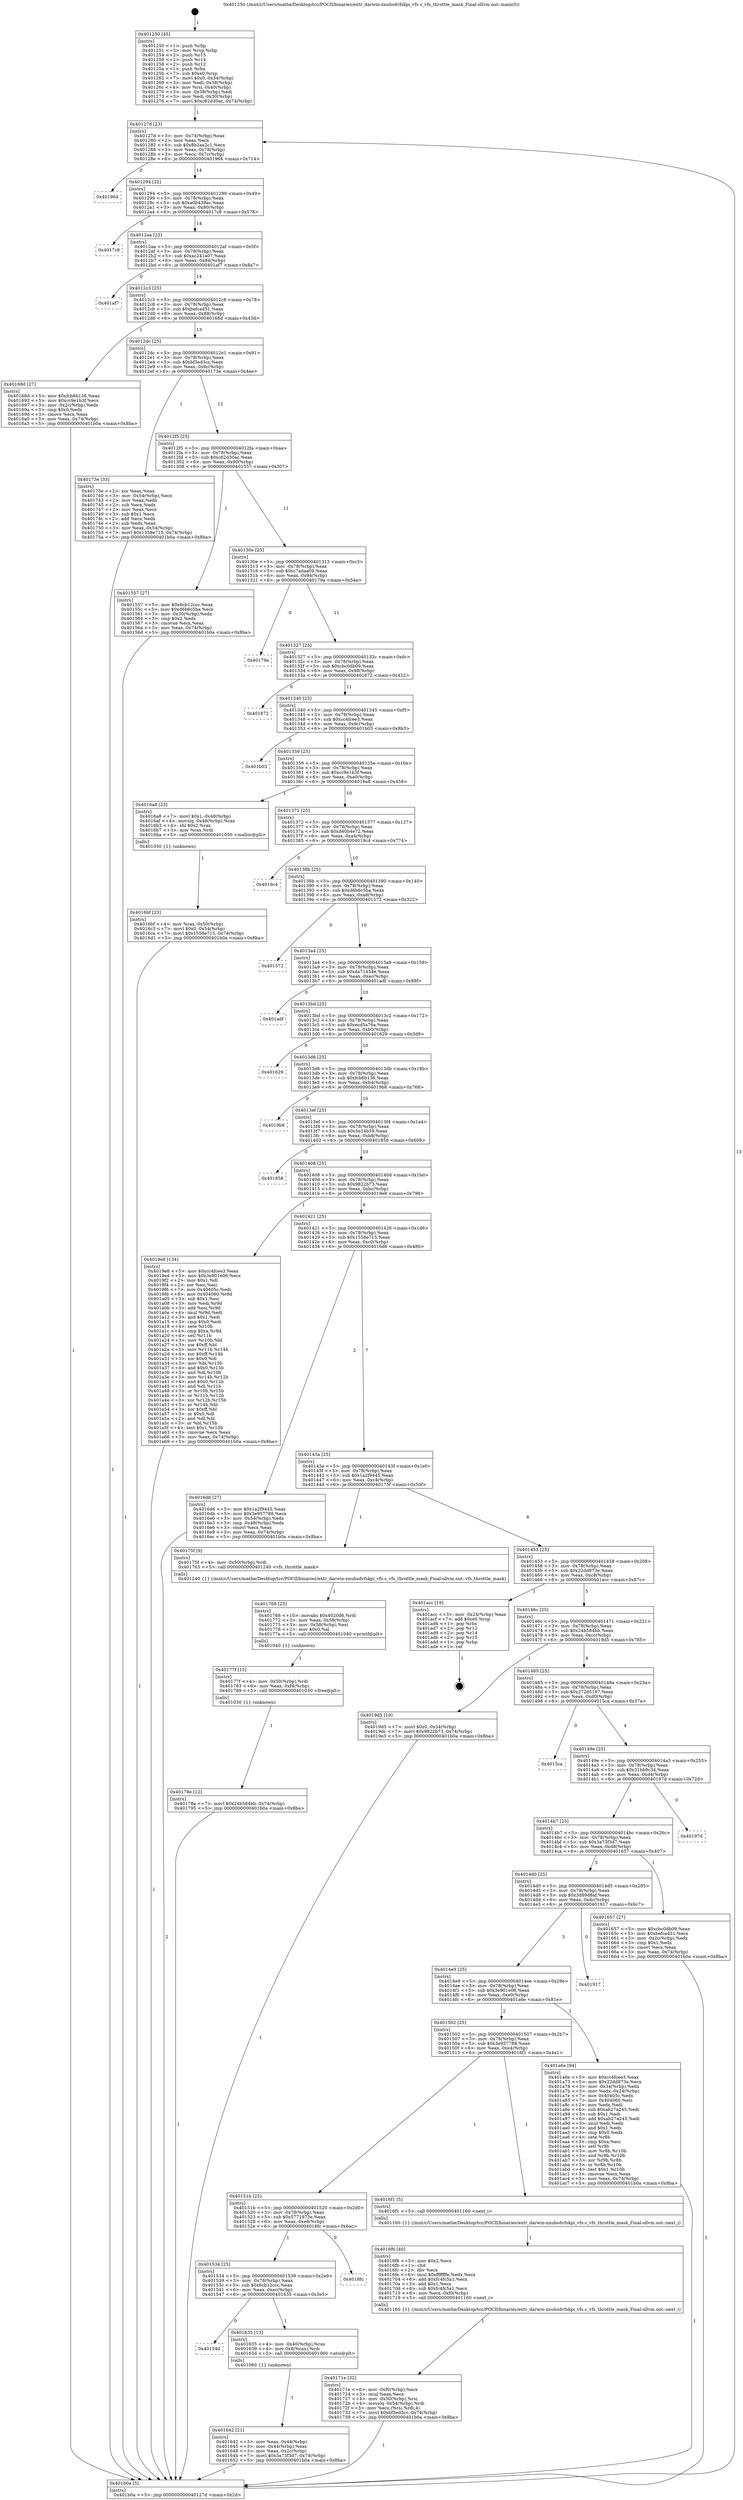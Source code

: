 digraph "0x401250" {
  label = "0x401250 (/mnt/c/Users/mathe/Desktop/tcc/POCII/binaries/extr_darwin-xnubsdvfskpi_vfs.c_vfs_throttle_mask_Final-ollvm.out::main(0))"
  labelloc = "t"
  node[shape=record]

  Entry [label="",width=0.3,height=0.3,shape=circle,fillcolor=black,style=filled]
  "0x40127d" [label="{
     0x40127d [23]\l
     | [instrs]\l
     &nbsp;&nbsp;0x40127d \<+3\>: mov -0x74(%rbp),%eax\l
     &nbsp;&nbsp;0x401280 \<+2\>: mov %eax,%ecx\l
     &nbsp;&nbsp;0x401282 \<+6\>: sub $0x8b2aa2c1,%ecx\l
     &nbsp;&nbsp;0x401288 \<+3\>: mov %eax,-0x78(%rbp)\l
     &nbsp;&nbsp;0x40128b \<+3\>: mov %ecx,-0x7c(%rbp)\l
     &nbsp;&nbsp;0x40128e \<+6\>: je 0000000000401964 \<main+0x714\>\l
  }"]
  "0x401964" [label="{
     0x401964\l
  }", style=dashed]
  "0x401294" [label="{
     0x401294 [22]\l
     | [instrs]\l
     &nbsp;&nbsp;0x401294 \<+5\>: jmp 0000000000401299 \<main+0x49\>\l
     &nbsp;&nbsp;0x401299 \<+3\>: mov -0x78(%rbp),%eax\l
     &nbsp;&nbsp;0x40129c \<+5\>: sub $0xa0b439ac,%eax\l
     &nbsp;&nbsp;0x4012a1 \<+3\>: mov %eax,-0x80(%rbp)\l
     &nbsp;&nbsp;0x4012a4 \<+6\>: je 00000000004017c8 \<main+0x578\>\l
  }"]
  Exit [label="",width=0.3,height=0.3,shape=circle,fillcolor=black,style=filled,peripheries=2]
  "0x4017c8" [label="{
     0x4017c8\l
  }", style=dashed]
  "0x4012aa" [label="{
     0x4012aa [25]\l
     | [instrs]\l
     &nbsp;&nbsp;0x4012aa \<+5\>: jmp 00000000004012af \<main+0x5f\>\l
     &nbsp;&nbsp;0x4012af \<+3\>: mov -0x78(%rbp),%eax\l
     &nbsp;&nbsp;0x4012b2 \<+5\>: sub $0xac241a07,%eax\l
     &nbsp;&nbsp;0x4012b7 \<+6\>: mov %eax,-0x84(%rbp)\l
     &nbsp;&nbsp;0x4012bd \<+6\>: je 0000000000401af7 \<main+0x8a7\>\l
  }"]
  "0x40178e" [label="{
     0x40178e [12]\l
     | [instrs]\l
     &nbsp;&nbsp;0x40178e \<+7\>: movl $0x24b584bb,-0x74(%rbp)\l
     &nbsp;&nbsp;0x401795 \<+5\>: jmp 0000000000401b0a \<main+0x8ba\>\l
  }"]
  "0x401af7" [label="{
     0x401af7\l
  }", style=dashed]
  "0x4012c3" [label="{
     0x4012c3 [25]\l
     | [instrs]\l
     &nbsp;&nbsp;0x4012c3 \<+5\>: jmp 00000000004012c8 \<main+0x78\>\l
     &nbsp;&nbsp;0x4012c8 \<+3\>: mov -0x78(%rbp),%eax\l
     &nbsp;&nbsp;0x4012cb \<+5\>: sub $0xbefca451,%eax\l
     &nbsp;&nbsp;0x4012d0 \<+6\>: mov %eax,-0x88(%rbp)\l
     &nbsp;&nbsp;0x4012d6 \<+6\>: je 000000000040168d \<main+0x43d\>\l
  }"]
  "0x40177f" [label="{
     0x40177f [15]\l
     | [instrs]\l
     &nbsp;&nbsp;0x40177f \<+4\>: mov -0x50(%rbp),%rdi\l
     &nbsp;&nbsp;0x401783 \<+6\>: mov %eax,-0xf4(%rbp)\l
     &nbsp;&nbsp;0x401789 \<+5\>: call 0000000000401030 \<free@plt\>\l
     | [calls]\l
     &nbsp;&nbsp;0x401030 \{1\} (unknown)\l
  }"]
  "0x40168d" [label="{
     0x40168d [27]\l
     | [instrs]\l
     &nbsp;&nbsp;0x40168d \<+5\>: mov $0xfcb6b136,%eax\l
     &nbsp;&nbsp;0x401692 \<+5\>: mov $0xcc9e1b3f,%ecx\l
     &nbsp;&nbsp;0x401697 \<+3\>: mov -0x2c(%rbp),%edx\l
     &nbsp;&nbsp;0x40169a \<+3\>: cmp $0x0,%edx\l
     &nbsp;&nbsp;0x40169d \<+3\>: cmove %ecx,%eax\l
     &nbsp;&nbsp;0x4016a0 \<+3\>: mov %eax,-0x74(%rbp)\l
     &nbsp;&nbsp;0x4016a3 \<+5\>: jmp 0000000000401b0a \<main+0x8ba\>\l
  }"]
  "0x4012dc" [label="{
     0x4012dc [25]\l
     | [instrs]\l
     &nbsp;&nbsp;0x4012dc \<+5\>: jmp 00000000004012e1 \<main+0x91\>\l
     &nbsp;&nbsp;0x4012e1 \<+3\>: mov -0x78(%rbp),%eax\l
     &nbsp;&nbsp;0x4012e4 \<+5\>: sub $0xbf3ed3cc,%eax\l
     &nbsp;&nbsp;0x4012e9 \<+6\>: mov %eax,-0x8c(%rbp)\l
     &nbsp;&nbsp;0x4012ef \<+6\>: je 000000000040173e \<main+0x4ee\>\l
  }"]
  "0x401768" [label="{
     0x401768 [23]\l
     | [instrs]\l
     &nbsp;&nbsp;0x401768 \<+10\>: movabs $0x4020d6,%rdi\l
     &nbsp;&nbsp;0x401772 \<+3\>: mov %eax,-0x58(%rbp)\l
     &nbsp;&nbsp;0x401775 \<+3\>: mov -0x58(%rbp),%esi\l
     &nbsp;&nbsp;0x401778 \<+2\>: mov $0x0,%al\l
     &nbsp;&nbsp;0x40177a \<+5\>: call 0000000000401040 \<printf@plt\>\l
     | [calls]\l
     &nbsp;&nbsp;0x401040 \{1\} (unknown)\l
  }"]
  "0x40173e" [label="{
     0x40173e [33]\l
     | [instrs]\l
     &nbsp;&nbsp;0x40173e \<+2\>: xor %eax,%eax\l
     &nbsp;&nbsp;0x401740 \<+3\>: mov -0x54(%rbp),%ecx\l
     &nbsp;&nbsp;0x401743 \<+2\>: mov %eax,%edx\l
     &nbsp;&nbsp;0x401745 \<+2\>: sub %ecx,%edx\l
     &nbsp;&nbsp;0x401747 \<+2\>: mov %eax,%ecx\l
     &nbsp;&nbsp;0x401749 \<+3\>: sub $0x1,%ecx\l
     &nbsp;&nbsp;0x40174c \<+2\>: add %ecx,%edx\l
     &nbsp;&nbsp;0x40174e \<+2\>: sub %edx,%eax\l
     &nbsp;&nbsp;0x401750 \<+3\>: mov %eax,-0x54(%rbp)\l
     &nbsp;&nbsp;0x401753 \<+7\>: movl $0x1558e715,-0x74(%rbp)\l
     &nbsp;&nbsp;0x40175a \<+5\>: jmp 0000000000401b0a \<main+0x8ba\>\l
  }"]
  "0x4012f5" [label="{
     0x4012f5 [25]\l
     | [instrs]\l
     &nbsp;&nbsp;0x4012f5 \<+5\>: jmp 00000000004012fa \<main+0xaa\>\l
     &nbsp;&nbsp;0x4012fa \<+3\>: mov -0x78(%rbp),%eax\l
     &nbsp;&nbsp;0x4012fd \<+5\>: sub $0xc62d30ac,%eax\l
     &nbsp;&nbsp;0x401302 \<+6\>: mov %eax,-0x90(%rbp)\l
     &nbsp;&nbsp;0x401308 \<+6\>: je 0000000000401557 \<main+0x307\>\l
  }"]
  "0x40171e" [label="{
     0x40171e [32]\l
     | [instrs]\l
     &nbsp;&nbsp;0x40171e \<+6\>: mov -0xf0(%rbp),%ecx\l
     &nbsp;&nbsp;0x401724 \<+3\>: imul %eax,%ecx\l
     &nbsp;&nbsp;0x401727 \<+4\>: mov -0x50(%rbp),%rsi\l
     &nbsp;&nbsp;0x40172b \<+4\>: movslq -0x54(%rbp),%rdi\l
     &nbsp;&nbsp;0x40172f \<+3\>: mov %ecx,(%rsi,%rdi,4)\l
     &nbsp;&nbsp;0x401732 \<+7\>: movl $0xbf3ed3cc,-0x74(%rbp)\l
     &nbsp;&nbsp;0x401739 \<+5\>: jmp 0000000000401b0a \<main+0x8ba\>\l
  }"]
  "0x401557" [label="{
     0x401557 [27]\l
     | [instrs]\l
     &nbsp;&nbsp;0x401557 \<+5\>: mov $0x6cb12ccc,%eax\l
     &nbsp;&nbsp;0x40155c \<+5\>: mov $0xd6b6c5ba,%ecx\l
     &nbsp;&nbsp;0x401561 \<+3\>: mov -0x30(%rbp),%edx\l
     &nbsp;&nbsp;0x401564 \<+3\>: cmp $0x2,%edx\l
     &nbsp;&nbsp;0x401567 \<+3\>: cmovne %ecx,%eax\l
     &nbsp;&nbsp;0x40156a \<+3\>: mov %eax,-0x74(%rbp)\l
     &nbsp;&nbsp;0x40156d \<+5\>: jmp 0000000000401b0a \<main+0x8ba\>\l
  }"]
  "0x40130e" [label="{
     0x40130e [25]\l
     | [instrs]\l
     &nbsp;&nbsp;0x40130e \<+5\>: jmp 0000000000401313 \<main+0xc3\>\l
     &nbsp;&nbsp;0x401313 \<+3\>: mov -0x78(%rbp),%eax\l
     &nbsp;&nbsp;0x401316 \<+5\>: sub $0xc7adaa09,%eax\l
     &nbsp;&nbsp;0x40131b \<+6\>: mov %eax,-0x94(%rbp)\l
     &nbsp;&nbsp;0x401321 \<+6\>: je 000000000040179a \<main+0x54a\>\l
  }"]
  "0x401b0a" [label="{
     0x401b0a [5]\l
     | [instrs]\l
     &nbsp;&nbsp;0x401b0a \<+5\>: jmp 000000000040127d \<main+0x2d\>\l
  }"]
  "0x401250" [label="{
     0x401250 [45]\l
     | [instrs]\l
     &nbsp;&nbsp;0x401250 \<+1\>: push %rbp\l
     &nbsp;&nbsp;0x401251 \<+3\>: mov %rsp,%rbp\l
     &nbsp;&nbsp;0x401254 \<+2\>: push %r15\l
     &nbsp;&nbsp;0x401256 \<+2\>: push %r14\l
     &nbsp;&nbsp;0x401258 \<+2\>: push %r12\l
     &nbsp;&nbsp;0x40125a \<+1\>: push %rbx\l
     &nbsp;&nbsp;0x40125b \<+7\>: sub $0xe0,%rsp\l
     &nbsp;&nbsp;0x401262 \<+7\>: movl $0x0,-0x34(%rbp)\l
     &nbsp;&nbsp;0x401269 \<+3\>: mov %edi,-0x38(%rbp)\l
     &nbsp;&nbsp;0x40126c \<+4\>: mov %rsi,-0x40(%rbp)\l
     &nbsp;&nbsp;0x401270 \<+3\>: mov -0x38(%rbp),%edi\l
     &nbsp;&nbsp;0x401273 \<+3\>: mov %edi,-0x30(%rbp)\l
     &nbsp;&nbsp;0x401276 \<+7\>: movl $0xc62d30ac,-0x74(%rbp)\l
  }"]
  "0x4016f6" [label="{
     0x4016f6 [40]\l
     | [instrs]\l
     &nbsp;&nbsp;0x4016f6 \<+5\>: mov $0x2,%ecx\l
     &nbsp;&nbsp;0x4016fb \<+1\>: cltd\l
     &nbsp;&nbsp;0x4016fc \<+2\>: idiv %ecx\l
     &nbsp;&nbsp;0x4016fe \<+6\>: imul $0xfffffffe,%edx,%ecx\l
     &nbsp;&nbsp;0x401704 \<+6\>: add $0xfc4fc5a1,%ecx\l
     &nbsp;&nbsp;0x40170a \<+3\>: add $0x1,%ecx\l
     &nbsp;&nbsp;0x40170d \<+6\>: sub $0xfc4fc5a1,%ecx\l
     &nbsp;&nbsp;0x401713 \<+6\>: mov %ecx,-0xf0(%rbp)\l
     &nbsp;&nbsp;0x401719 \<+5\>: call 0000000000401160 \<next_i\>\l
     | [calls]\l
     &nbsp;&nbsp;0x401160 \{1\} (/mnt/c/Users/mathe/Desktop/tcc/POCII/binaries/extr_darwin-xnubsdvfskpi_vfs.c_vfs_throttle_mask_Final-ollvm.out::next_i)\l
  }"]
  "0x40179a" [label="{
     0x40179a\l
  }", style=dashed]
  "0x401327" [label="{
     0x401327 [25]\l
     | [instrs]\l
     &nbsp;&nbsp;0x401327 \<+5\>: jmp 000000000040132c \<main+0xdc\>\l
     &nbsp;&nbsp;0x40132c \<+3\>: mov -0x78(%rbp),%eax\l
     &nbsp;&nbsp;0x40132f \<+5\>: sub $0xcbc0db09,%eax\l
     &nbsp;&nbsp;0x401334 \<+6\>: mov %eax,-0x98(%rbp)\l
     &nbsp;&nbsp;0x40133a \<+6\>: je 0000000000401672 \<main+0x422\>\l
  }"]
  "0x4016bf" [label="{
     0x4016bf [23]\l
     | [instrs]\l
     &nbsp;&nbsp;0x4016bf \<+4\>: mov %rax,-0x50(%rbp)\l
     &nbsp;&nbsp;0x4016c3 \<+7\>: movl $0x0,-0x54(%rbp)\l
     &nbsp;&nbsp;0x4016ca \<+7\>: movl $0x1558e715,-0x74(%rbp)\l
     &nbsp;&nbsp;0x4016d1 \<+5\>: jmp 0000000000401b0a \<main+0x8ba\>\l
  }"]
  "0x401672" [label="{
     0x401672\l
  }", style=dashed]
  "0x401340" [label="{
     0x401340 [25]\l
     | [instrs]\l
     &nbsp;&nbsp;0x401340 \<+5\>: jmp 0000000000401345 \<main+0xf5\>\l
     &nbsp;&nbsp;0x401345 \<+3\>: mov -0x78(%rbp),%eax\l
     &nbsp;&nbsp;0x401348 \<+5\>: sub $0xcc4fcee3,%eax\l
     &nbsp;&nbsp;0x40134d \<+6\>: mov %eax,-0x9c(%rbp)\l
     &nbsp;&nbsp;0x401353 \<+6\>: je 0000000000401b03 \<main+0x8b3\>\l
  }"]
  "0x401642" [label="{
     0x401642 [21]\l
     | [instrs]\l
     &nbsp;&nbsp;0x401642 \<+3\>: mov %eax,-0x44(%rbp)\l
     &nbsp;&nbsp;0x401645 \<+3\>: mov -0x44(%rbp),%eax\l
     &nbsp;&nbsp;0x401648 \<+3\>: mov %eax,-0x2c(%rbp)\l
     &nbsp;&nbsp;0x40164b \<+7\>: movl $0x3a73f3d7,-0x74(%rbp)\l
     &nbsp;&nbsp;0x401652 \<+5\>: jmp 0000000000401b0a \<main+0x8ba\>\l
  }"]
  "0x401b03" [label="{
     0x401b03\l
  }", style=dashed]
  "0x401359" [label="{
     0x401359 [25]\l
     | [instrs]\l
     &nbsp;&nbsp;0x401359 \<+5\>: jmp 000000000040135e \<main+0x10e\>\l
     &nbsp;&nbsp;0x40135e \<+3\>: mov -0x78(%rbp),%eax\l
     &nbsp;&nbsp;0x401361 \<+5\>: sub $0xcc9e1b3f,%eax\l
     &nbsp;&nbsp;0x401366 \<+6\>: mov %eax,-0xa0(%rbp)\l
     &nbsp;&nbsp;0x40136c \<+6\>: je 00000000004016a8 \<main+0x458\>\l
  }"]
  "0x40154d" [label="{
     0x40154d\l
  }", style=dashed]
  "0x4016a8" [label="{
     0x4016a8 [23]\l
     | [instrs]\l
     &nbsp;&nbsp;0x4016a8 \<+7\>: movl $0x1,-0x48(%rbp)\l
     &nbsp;&nbsp;0x4016af \<+4\>: movslq -0x48(%rbp),%rax\l
     &nbsp;&nbsp;0x4016b3 \<+4\>: shl $0x2,%rax\l
     &nbsp;&nbsp;0x4016b7 \<+3\>: mov %rax,%rdi\l
     &nbsp;&nbsp;0x4016ba \<+5\>: call 0000000000401050 \<malloc@plt\>\l
     | [calls]\l
     &nbsp;&nbsp;0x401050 \{1\} (unknown)\l
  }"]
  "0x401372" [label="{
     0x401372 [25]\l
     | [instrs]\l
     &nbsp;&nbsp;0x401372 \<+5\>: jmp 0000000000401377 \<main+0x127\>\l
     &nbsp;&nbsp;0x401377 \<+3\>: mov -0x78(%rbp),%eax\l
     &nbsp;&nbsp;0x40137a \<+5\>: sub $0xd40b4e72,%eax\l
     &nbsp;&nbsp;0x40137f \<+6\>: mov %eax,-0xa4(%rbp)\l
     &nbsp;&nbsp;0x401385 \<+6\>: je 00000000004019c4 \<main+0x774\>\l
  }"]
  "0x401635" [label="{
     0x401635 [13]\l
     | [instrs]\l
     &nbsp;&nbsp;0x401635 \<+4\>: mov -0x40(%rbp),%rax\l
     &nbsp;&nbsp;0x401639 \<+4\>: mov 0x8(%rax),%rdi\l
     &nbsp;&nbsp;0x40163d \<+5\>: call 0000000000401060 \<atoi@plt\>\l
     | [calls]\l
     &nbsp;&nbsp;0x401060 \{1\} (unknown)\l
  }"]
  "0x4019c4" [label="{
     0x4019c4\l
  }", style=dashed]
  "0x40138b" [label="{
     0x40138b [25]\l
     | [instrs]\l
     &nbsp;&nbsp;0x40138b \<+5\>: jmp 0000000000401390 \<main+0x140\>\l
     &nbsp;&nbsp;0x401390 \<+3\>: mov -0x78(%rbp),%eax\l
     &nbsp;&nbsp;0x401393 \<+5\>: sub $0xd6b6c5ba,%eax\l
     &nbsp;&nbsp;0x401398 \<+6\>: mov %eax,-0xa8(%rbp)\l
     &nbsp;&nbsp;0x40139e \<+6\>: je 0000000000401572 \<main+0x322\>\l
  }"]
  "0x401534" [label="{
     0x401534 [25]\l
     | [instrs]\l
     &nbsp;&nbsp;0x401534 \<+5\>: jmp 0000000000401539 \<main+0x2e9\>\l
     &nbsp;&nbsp;0x401539 \<+3\>: mov -0x78(%rbp),%eax\l
     &nbsp;&nbsp;0x40153c \<+5\>: sub $0x6cb12ccc,%eax\l
     &nbsp;&nbsp;0x401541 \<+6\>: mov %eax,-0xec(%rbp)\l
     &nbsp;&nbsp;0x401547 \<+6\>: je 0000000000401635 \<main+0x3e5\>\l
  }"]
  "0x401572" [label="{
     0x401572\l
  }", style=dashed]
  "0x4013a4" [label="{
     0x4013a4 [25]\l
     | [instrs]\l
     &nbsp;&nbsp;0x4013a4 \<+5\>: jmp 00000000004013a9 \<main+0x159\>\l
     &nbsp;&nbsp;0x4013a9 \<+3\>: mov -0x78(%rbp),%eax\l
     &nbsp;&nbsp;0x4013ac \<+5\>: sub $0xda71454e,%eax\l
     &nbsp;&nbsp;0x4013b1 \<+6\>: mov %eax,-0xac(%rbp)\l
     &nbsp;&nbsp;0x4013b7 \<+6\>: je 0000000000401adf \<main+0x88f\>\l
  }"]
  "0x4018fc" [label="{
     0x4018fc\l
  }", style=dashed]
  "0x401adf" [label="{
     0x401adf\l
  }", style=dashed]
  "0x4013bd" [label="{
     0x4013bd [25]\l
     | [instrs]\l
     &nbsp;&nbsp;0x4013bd \<+5\>: jmp 00000000004013c2 \<main+0x172\>\l
     &nbsp;&nbsp;0x4013c2 \<+3\>: mov -0x78(%rbp),%eax\l
     &nbsp;&nbsp;0x4013c5 \<+5\>: sub $0xecd5a76a,%eax\l
     &nbsp;&nbsp;0x4013ca \<+6\>: mov %eax,-0xb0(%rbp)\l
     &nbsp;&nbsp;0x4013d0 \<+6\>: je 0000000000401629 \<main+0x3d9\>\l
  }"]
  "0x40151b" [label="{
     0x40151b [25]\l
     | [instrs]\l
     &nbsp;&nbsp;0x40151b \<+5\>: jmp 0000000000401520 \<main+0x2d0\>\l
     &nbsp;&nbsp;0x401520 \<+3\>: mov -0x78(%rbp),%eax\l
     &nbsp;&nbsp;0x401523 \<+5\>: sub $0x5771973e,%eax\l
     &nbsp;&nbsp;0x401528 \<+6\>: mov %eax,-0xe8(%rbp)\l
     &nbsp;&nbsp;0x40152e \<+6\>: je 00000000004018fc \<main+0x6ac\>\l
  }"]
  "0x401629" [label="{
     0x401629\l
  }", style=dashed]
  "0x4013d6" [label="{
     0x4013d6 [25]\l
     | [instrs]\l
     &nbsp;&nbsp;0x4013d6 \<+5\>: jmp 00000000004013db \<main+0x18b\>\l
     &nbsp;&nbsp;0x4013db \<+3\>: mov -0x78(%rbp),%eax\l
     &nbsp;&nbsp;0x4013de \<+5\>: sub $0xfcb6b136,%eax\l
     &nbsp;&nbsp;0x4013e3 \<+6\>: mov %eax,-0xb4(%rbp)\l
     &nbsp;&nbsp;0x4013e9 \<+6\>: je 00000000004019b8 \<main+0x768\>\l
  }"]
  "0x4016f1" [label="{
     0x4016f1 [5]\l
     | [instrs]\l
     &nbsp;&nbsp;0x4016f1 \<+5\>: call 0000000000401160 \<next_i\>\l
     | [calls]\l
     &nbsp;&nbsp;0x401160 \{1\} (/mnt/c/Users/mathe/Desktop/tcc/POCII/binaries/extr_darwin-xnubsdvfskpi_vfs.c_vfs_throttle_mask_Final-ollvm.out::next_i)\l
  }"]
  "0x4019b8" [label="{
     0x4019b8\l
  }", style=dashed]
  "0x4013ef" [label="{
     0x4013ef [25]\l
     | [instrs]\l
     &nbsp;&nbsp;0x4013ef \<+5\>: jmp 00000000004013f4 \<main+0x1a4\>\l
     &nbsp;&nbsp;0x4013f4 \<+3\>: mov -0x78(%rbp),%eax\l
     &nbsp;&nbsp;0x4013f7 \<+5\>: sub $0x5e14b59,%eax\l
     &nbsp;&nbsp;0x4013fc \<+6\>: mov %eax,-0xb8(%rbp)\l
     &nbsp;&nbsp;0x401402 \<+6\>: je 0000000000401858 \<main+0x608\>\l
  }"]
  "0x401502" [label="{
     0x401502 [25]\l
     | [instrs]\l
     &nbsp;&nbsp;0x401502 \<+5\>: jmp 0000000000401507 \<main+0x2b7\>\l
     &nbsp;&nbsp;0x401507 \<+3\>: mov -0x78(%rbp),%eax\l
     &nbsp;&nbsp;0x40150a \<+5\>: sub $0x3e957788,%eax\l
     &nbsp;&nbsp;0x40150f \<+6\>: mov %eax,-0xe4(%rbp)\l
     &nbsp;&nbsp;0x401515 \<+6\>: je 00000000004016f1 \<main+0x4a1\>\l
  }"]
  "0x401858" [label="{
     0x401858\l
  }", style=dashed]
  "0x401408" [label="{
     0x401408 [25]\l
     | [instrs]\l
     &nbsp;&nbsp;0x401408 \<+5\>: jmp 000000000040140d \<main+0x1bd\>\l
     &nbsp;&nbsp;0x40140d \<+3\>: mov -0x78(%rbp),%eax\l
     &nbsp;&nbsp;0x401410 \<+5\>: sub $0x9822b73,%eax\l
     &nbsp;&nbsp;0x401415 \<+6\>: mov %eax,-0xbc(%rbp)\l
     &nbsp;&nbsp;0x40141b \<+6\>: je 00000000004019e8 \<main+0x798\>\l
  }"]
  "0x401a6e" [label="{
     0x401a6e [94]\l
     | [instrs]\l
     &nbsp;&nbsp;0x401a6e \<+5\>: mov $0xcc4fcee3,%eax\l
     &nbsp;&nbsp;0x401a73 \<+5\>: mov $0x22dd873e,%ecx\l
     &nbsp;&nbsp;0x401a78 \<+3\>: mov -0x34(%rbp),%edx\l
     &nbsp;&nbsp;0x401a7b \<+3\>: mov %edx,-0x24(%rbp)\l
     &nbsp;&nbsp;0x401a7e \<+7\>: mov 0x40405c,%edx\l
     &nbsp;&nbsp;0x401a85 \<+7\>: mov 0x404060,%esi\l
     &nbsp;&nbsp;0x401a8c \<+2\>: mov %edx,%edi\l
     &nbsp;&nbsp;0x401a8e \<+6\>: sub $0xab27a245,%edi\l
     &nbsp;&nbsp;0x401a94 \<+3\>: sub $0x1,%edi\l
     &nbsp;&nbsp;0x401a97 \<+6\>: add $0xab27a245,%edi\l
     &nbsp;&nbsp;0x401a9d \<+3\>: imul %edi,%edx\l
     &nbsp;&nbsp;0x401aa0 \<+3\>: and $0x1,%edx\l
     &nbsp;&nbsp;0x401aa3 \<+3\>: cmp $0x0,%edx\l
     &nbsp;&nbsp;0x401aa6 \<+4\>: sete %r8b\l
     &nbsp;&nbsp;0x401aaa \<+3\>: cmp $0xa,%esi\l
     &nbsp;&nbsp;0x401aad \<+4\>: setl %r9b\l
     &nbsp;&nbsp;0x401ab1 \<+3\>: mov %r8b,%r10b\l
     &nbsp;&nbsp;0x401ab4 \<+3\>: and %r9b,%r10b\l
     &nbsp;&nbsp;0x401ab7 \<+3\>: xor %r9b,%r8b\l
     &nbsp;&nbsp;0x401aba \<+3\>: or %r8b,%r10b\l
     &nbsp;&nbsp;0x401abd \<+4\>: test $0x1,%r10b\l
     &nbsp;&nbsp;0x401ac1 \<+3\>: cmovne %ecx,%eax\l
     &nbsp;&nbsp;0x401ac4 \<+3\>: mov %eax,-0x74(%rbp)\l
     &nbsp;&nbsp;0x401ac7 \<+5\>: jmp 0000000000401b0a \<main+0x8ba\>\l
  }"]
  "0x4019e8" [label="{
     0x4019e8 [134]\l
     | [instrs]\l
     &nbsp;&nbsp;0x4019e8 \<+5\>: mov $0xcc4fcee3,%eax\l
     &nbsp;&nbsp;0x4019ed \<+5\>: mov $0x3e901e06,%ecx\l
     &nbsp;&nbsp;0x4019f2 \<+2\>: mov $0x1,%dl\l
     &nbsp;&nbsp;0x4019f4 \<+2\>: xor %esi,%esi\l
     &nbsp;&nbsp;0x4019f6 \<+7\>: mov 0x40405c,%edi\l
     &nbsp;&nbsp;0x4019fd \<+8\>: mov 0x404060,%r8d\l
     &nbsp;&nbsp;0x401a05 \<+3\>: sub $0x1,%esi\l
     &nbsp;&nbsp;0x401a08 \<+3\>: mov %edi,%r9d\l
     &nbsp;&nbsp;0x401a0b \<+3\>: add %esi,%r9d\l
     &nbsp;&nbsp;0x401a0e \<+4\>: imul %r9d,%edi\l
     &nbsp;&nbsp;0x401a12 \<+3\>: and $0x1,%edi\l
     &nbsp;&nbsp;0x401a15 \<+3\>: cmp $0x0,%edi\l
     &nbsp;&nbsp;0x401a18 \<+4\>: sete %r10b\l
     &nbsp;&nbsp;0x401a1c \<+4\>: cmp $0xa,%r8d\l
     &nbsp;&nbsp;0x401a20 \<+4\>: setl %r11b\l
     &nbsp;&nbsp;0x401a24 \<+3\>: mov %r10b,%bl\l
     &nbsp;&nbsp;0x401a27 \<+3\>: xor $0xff,%bl\l
     &nbsp;&nbsp;0x401a2a \<+3\>: mov %r11b,%r14b\l
     &nbsp;&nbsp;0x401a2d \<+4\>: xor $0xff,%r14b\l
     &nbsp;&nbsp;0x401a31 \<+3\>: xor $0x0,%dl\l
     &nbsp;&nbsp;0x401a34 \<+3\>: mov %bl,%r15b\l
     &nbsp;&nbsp;0x401a37 \<+4\>: and $0x0,%r15b\l
     &nbsp;&nbsp;0x401a3b \<+3\>: and %dl,%r10b\l
     &nbsp;&nbsp;0x401a3e \<+3\>: mov %r14b,%r12b\l
     &nbsp;&nbsp;0x401a41 \<+4\>: and $0x0,%r12b\l
     &nbsp;&nbsp;0x401a45 \<+3\>: and %dl,%r11b\l
     &nbsp;&nbsp;0x401a48 \<+3\>: or %r10b,%r15b\l
     &nbsp;&nbsp;0x401a4b \<+3\>: or %r11b,%r12b\l
     &nbsp;&nbsp;0x401a4e \<+3\>: xor %r12b,%r15b\l
     &nbsp;&nbsp;0x401a51 \<+3\>: or %r14b,%bl\l
     &nbsp;&nbsp;0x401a54 \<+3\>: xor $0xff,%bl\l
     &nbsp;&nbsp;0x401a57 \<+3\>: or $0x0,%dl\l
     &nbsp;&nbsp;0x401a5a \<+2\>: and %dl,%bl\l
     &nbsp;&nbsp;0x401a5c \<+3\>: or %bl,%r15b\l
     &nbsp;&nbsp;0x401a5f \<+4\>: test $0x1,%r15b\l
     &nbsp;&nbsp;0x401a63 \<+3\>: cmovne %ecx,%eax\l
     &nbsp;&nbsp;0x401a66 \<+3\>: mov %eax,-0x74(%rbp)\l
     &nbsp;&nbsp;0x401a69 \<+5\>: jmp 0000000000401b0a \<main+0x8ba\>\l
  }"]
  "0x401421" [label="{
     0x401421 [25]\l
     | [instrs]\l
     &nbsp;&nbsp;0x401421 \<+5\>: jmp 0000000000401426 \<main+0x1d6\>\l
     &nbsp;&nbsp;0x401426 \<+3\>: mov -0x78(%rbp),%eax\l
     &nbsp;&nbsp;0x401429 \<+5\>: sub $0x1558e715,%eax\l
     &nbsp;&nbsp;0x40142e \<+6\>: mov %eax,-0xc0(%rbp)\l
     &nbsp;&nbsp;0x401434 \<+6\>: je 00000000004016d6 \<main+0x486\>\l
  }"]
  "0x4014e9" [label="{
     0x4014e9 [25]\l
     | [instrs]\l
     &nbsp;&nbsp;0x4014e9 \<+5\>: jmp 00000000004014ee \<main+0x29e\>\l
     &nbsp;&nbsp;0x4014ee \<+3\>: mov -0x78(%rbp),%eax\l
     &nbsp;&nbsp;0x4014f1 \<+5\>: sub $0x3e901e06,%eax\l
     &nbsp;&nbsp;0x4014f6 \<+6\>: mov %eax,-0xe0(%rbp)\l
     &nbsp;&nbsp;0x4014fc \<+6\>: je 0000000000401a6e \<main+0x81e\>\l
  }"]
  "0x4016d6" [label="{
     0x4016d6 [27]\l
     | [instrs]\l
     &nbsp;&nbsp;0x4016d6 \<+5\>: mov $0x1a2f9445,%eax\l
     &nbsp;&nbsp;0x4016db \<+5\>: mov $0x3e957788,%ecx\l
     &nbsp;&nbsp;0x4016e0 \<+3\>: mov -0x54(%rbp),%edx\l
     &nbsp;&nbsp;0x4016e3 \<+3\>: cmp -0x48(%rbp),%edx\l
     &nbsp;&nbsp;0x4016e6 \<+3\>: cmovl %ecx,%eax\l
     &nbsp;&nbsp;0x4016e9 \<+3\>: mov %eax,-0x74(%rbp)\l
     &nbsp;&nbsp;0x4016ec \<+5\>: jmp 0000000000401b0a \<main+0x8ba\>\l
  }"]
  "0x40143a" [label="{
     0x40143a [25]\l
     | [instrs]\l
     &nbsp;&nbsp;0x40143a \<+5\>: jmp 000000000040143f \<main+0x1ef\>\l
     &nbsp;&nbsp;0x40143f \<+3\>: mov -0x78(%rbp),%eax\l
     &nbsp;&nbsp;0x401442 \<+5\>: sub $0x1a2f9445,%eax\l
     &nbsp;&nbsp;0x401447 \<+6\>: mov %eax,-0xc4(%rbp)\l
     &nbsp;&nbsp;0x40144d \<+6\>: je 000000000040175f \<main+0x50f\>\l
  }"]
  "0x401917" [label="{
     0x401917\l
  }", style=dashed]
  "0x40175f" [label="{
     0x40175f [9]\l
     | [instrs]\l
     &nbsp;&nbsp;0x40175f \<+4\>: mov -0x50(%rbp),%rdi\l
     &nbsp;&nbsp;0x401763 \<+5\>: call 0000000000401240 \<vfs_throttle_mask\>\l
     | [calls]\l
     &nbsp;&nbsp;0x401240 \{1\} (/mnt/c/Users/mathe/Desktop/tcc/POCII/binaries/extr_darwin-xnubsdvfskpi_vfs.c_vfs_throttle_mask_Final-ollvm.out::vfs_throttle_mask)\l
  }"]
  "0x401453" [label="{
     0x401453 [25]\l
     | [instrs]\l
     &nbsp;&nbsp;0x401453 \<+5\>: jmp 0000000000401458 \<main+0x208\>\l
     &nbsp;&nbsp;0x401458 \<+3\>: mov -0x78(%rbp),%eax\l
     &nbsp;&nbsp;0x40145b \<+5\>: sub $0x22dd873e,%eax\l
     &nbsp;&nbsp;0x401460 \<+6\>: mov %eax,-0xc8(%rbp)\l
     &nbsp;&nbsp;0x401466 \<+6\>: je 0000000000401acc \<main+0x87c\>\l
  }"]
  "0x4014d0" [label="{
     0x4014d0 [25]\l
     | [instrs]\l
     &nbsp;&nbsp;0x4014d0 \<+5\>: jmp 00000000004014d5 \<main+0x285\>\l
     &nbsp;&nbsp;0x4014d5 \<+3\>: mov -0x78(%rbp),%eax\l
     &nbsp;&nbsp;0x4014d8 \<+5\>: sub $0x3d89d8af,%eax\l
     &nbsp;&nbsp;0x4014dd \<+6\>: mov %eax,-0xdc(%rbp)\l
     &nbsp;&nbsp;0x4014e3 \<+6\>: je 0000000000401917 \<main+0x6c7\>\l
  }"]
  "0x401acc" [label="{
     0x401acc [19]\l
     | [instrs]\l
     &nbsp;&nbsp;0x401acc \<+3\>: mov -0x24(%rbp),%eax\l
     &nbsp;&nbsp;0x401acf \<+7\>: add $0xe0,%rsp\l
     &nbsp;&nbsp;0x401ad6 \<+1\>: pop %rbx\l
     &nbsp;&nbsp;0x401ad7 \<+2\>: pop %r12\l
     &nbsp;&nbsp;0x401ad9 \<+2\>: pop %r14\l
     &nbsp;&nbsp;0x401adb \<+2\>: pop %r15\l
     &nbsp;&nbsp;0x401add \<+1\>: pop %rbp\l
     &nbsp;&nbsp;0x401ade \<+1\>: ret\l
  }"]
  "0x40146c" [label="{
     0x40146c [25]\l
     | [instrs]\l
     &nbsp;&nbsp;0x40146c \<+5\>: jmp 0000000000401471 \<main+0x221\>\l
     &nbsp;&nbsp;0x401471 \<+3\>: mov -0x78(%rbp),%eax\l
     &nbsp;&nbsp;0x401474 \<+5\>: sub $0x24b584bb,%eax\l
     &nbsp;&nbsp;0x401479 \<+6\>: mov %eax,-0xcc(%rbp)\l
     &nbsp;&nbsp;0x40147f \<+6\>: je 00000000004019d5 \<main+0x785\>\l
  }"]
  "0x401657" [label="{
     0x401657 [27]\l
     | [instrs]\l
     &nbsp;&nbsp;0x401657 \<+5\>: mov $0xcbc0db09,%eax\l
     &nbsp;&nbsp;0x40165c \<+5\>: mov $0xbefca451,%ecx\l
     &nbsp;&nbsp;0x401661 \<+3\>: mov -0x2c(%rbp),%edx\l
     &nbsp;&nbsp;0x401664 \<+3\>: cmp $0x1,%edx\l
     &nbsp;&nbsp;0x401667 \<+3\>: cmovl %ecx,%eax\l
     &nbsp;&nbsp;0x40166a \<+3\>: mov %eax,-0x74(%rbp)\l
     &nbsp;&nbsp;0x40166d \<+5\>: jmp 0000000000401b0a \<main+0x8ba\>\l
  }"]
  "0x4019d5" [label="{
     0x4019d5 [19]\l
     | [instrs]\l
     &nbsp;&nbsp;0x4019d5 \<+7\>: movl $0x0,-0x34(%rbp)\l
     &nbsp;&nbsp;0x4019dc \<+7\>: movl $0x9822b73,-0x74(%rbp)\l
     &nbsp;&nbsp;0x4019e3 \<+5\>: jmp 0000000000401b0a \<main+0x8ba\>\l
  }"]
  "0x401485" [label="{
     0x401485 [25]\l
     | [instrs]\l
     &nbsp;&nbsp;0x401485 \<+5\>: jmp 000000000040148a \<main+0x23a\>\l
     &nbsp;&nbsp;0x40148a \<+3\>: mov -0x78(%rbp),%eax\l
     &nbsp;&nbsp;0x40148d \<+5\>: sub $0x272d5197,%eax\l
     &nbsp;&nbsp;0x401492 \<+6\>: mov %eax,-0xd0(%rbp)\l
     &nbsp;&nbsp;0x401498 \<+6\>: je 00000000004015ca \<main+0x37a\>\l
  }"]
  "0x4014b7" [label="{
     0x4014b7 [25]\l
     | [instrs]\l
     &nbsp;&nbsp;0x4014b7 \<+5\>: jmp 00000000004014bc \<main+0x26c\>\l
     &nbsp;&nbsp;0x4014bc \<+3\>: mov -0x78(%rbp),%eax\l
     &nbsp;&nbsp;0x4014bf \<+5\>: sub $0x3a73f3d7,%eax\l
     &nbsp;&nbsp;0x4014c4 \<+6\>: mov %eax,-0xd8(%rbp)\l
     &nbsp;&nbsp;0x4014ca \<+6\>: je 0000000000401657 \<main+0x407\>\l
  }"]
  "0x4015ca" [label="{
     0x4015ca\l
  }", style=dashed]
  "0x40149e" [label="{
     0x40149e [25]\l
     | [instrs]\l
     &nbsp;&nbsp;0x40149e \<+5\>: jmp 00000000004014a3 \<main+0x253\>\l
     &nbsp;&nbsp;0x4014a3 \<+3\>: mov -0x78(%rbp),%eax\l
     &nbsp;&nbsp;0x4014a6 \<+5\>: sub $0x31bb8c34,%eax\l
     &nbsp;&nbsp;0x4014ab \<+6\>: mov %eax,-0xd4(%rbp)\l
     &nbsp;&nbsp;0x4014b1 \<+6\>: je 000000000040197d \<main+0x72d\>\l
  }"]
  "0x40197d" [label="{
     0x40197d\l
  }", style=dashed]
  Entry -> "0x401250" [label=" 1"]
  "0x40127d" -> "0x401964" [label=" 0"]
  "0x40127d" -> "0x401294" [label=" 14"]
  "0x401acc" -> Exit [label=" 1"]
  "0x401294" -> "0x4017c8" [label=" 0"]
  "0x401294" -> "0x4012aa" [label=" 14"]
  "0x401a6e" -> "0x401b0a" [label=" 1"]
  "0x4012aa" -> "0x401af7" [label=" 0"]
  "0x4012aa" -> "0x4012c3" [label=" 14"]
  "0x4019e8" -> "0x401b0a" [label=" 1"]
  "0x4012c3" -> "0x40168d" [label=" 1"]
  "0x4012c3" -> "0x4012dc" [label=" 13"]
  "0x4019d5" -> "0x401b0a" [label=" 1"]
  "0x4012dc" -> "0x40173e" [label=" 1"]
  "0x4012dc" -> "0x4012f5" [label=" 12"]
  "0x40178e" -> "0x401b0a" [label=" 1"]
  "0x4012f5" -> "0x401557" [label=" 1"]
  "0x4012f5" -> "0x40130e" [label=" 11"]
  "0x401557" -> "0x401b0a" [label=" 1"]
  "0x401250" -> "0x40127d" [label=" 1"]
  "0x401b0a" -> "0x40127d" [label=" 13"]
  "0x40177f" -> "0x40178e" [label=" 1"]
  "0x40130e" -> "0x40179a" [label=" 0"]
  "0x40130e" -> "0x401327" [label=" 11"]
  "0x401768" -> "0x40177f" [label=" 1"]
  "0x401327" -> "0x401672" [label=" 0"]
  "0x401327" -> "0x401340" [label=" 11"]
  "0x40175f" -> "0x401768" [label=" 1"]
  "0x401340" -> "0x401b03" [label=" 0"]
  "0x401340" -> "0x401359" [label=" 11"]
  "0x40173e" -> "0x401b0a" [label=" 1"]
  "0x401359" -> "0x4016a8" [label=" 1"]
  "0x401359" -> "0x401372" [label=" 10"]
  "0x40171e" -> "0x401b0a" [label=" 1"]
  "0x401372" -> "0x4019c4" [label=" 0"]
  "0x401372" -> "0x40138b" [label=" 10"]
  "0x4016f6" -> "0x40171e" [label=" 1"]
  "0x40138b" -> "0x401572" [label=" 0"]
  "0x40138b" -> "0x4013a4" [label=" 10"]
  "0x4016d6" -> "0x401b0a" [label=" 2"]
  "0x4013a4" -> "0x401adf" [label=" 0"]
  "0x4013a4" -> "0x4013bd" [label=" 10"]
  "0x4016bf" -> "0x401b0a" [label=" 1"]
  "0x4013bd" -> "0x401629" [label=" 0"]
  "0x4013bd" -> "0x4013d6" [label=" 10"]
  "0x40168d" -> "0x401b0a" [label=" 1"]
  "0x4013d6" -> "0x4019b8" [label=" 0"]
  "0x4013d6" -> "0x4013ef" [label=" 10"]
  "0x401657" -> "0x401b0a" [label=" 1"]
  "0x4013ef" -> "0x401858" [label=" 0"]
  "0x4013ef" -> "0x401408" [label=" 10"]
  "0x401635" -> "0x401642" [label=" 1"]
  "0x401408" -> "0x4019e8" [label=" 1"]
  "0x401408" -> "0x401421" [label=" 9"]
  "0x401534" -> "0x40154d" [label=" 0"]
  "0x401421" -> "0x4016d6" [label=" 2"]
  "0x401421" -> "0x40143a" [label=" 7"]
  "0x4016f1" -> "0x4016f6" [label=" 1"]
  "0x40143a" -> "0x40175f" [label=" 1"]
  "0x40143a" -> "0x401453" [label=" 6"]
  "0x40151b" -> "0x401534" [label=" 1"]
  "0x401453" -> "0x401acc" [label=" 1"]
  "0x401453" -> "0x40146c" [label=" 5"]
  "0x4016a8" -> "0x4016bf" [label=" 1"]
  "0x40146c" -> "0x4019d5" [label=" 1"]
  "0x40146c" -> "0x401485" [label=" 4"]
  "0x401502" -> "0x40151b" [label=" 1"]
  "0x401485" -> "0x4015ca" [label=" 0"]
  "0x401485" -> "0x40149e" [label=" 4"]
  "0x401642" -> "0x401b0a" [label=" 1"]
  "0x40149e" -> "0x40197d" [label=" 0"]
  "0x40149e" -> "0x4014b7" [label=" 4"]
  "0x401502" -> "0x4016f1" [label=" 1"]
  "0x4014b7" -> "0x401657" [label=" 1"]
  "0x4014b7" -> "0x4014d0" [label=" 3"]
  "0x40151b" -> "0x4018fc" [label=" 0"]
  "0x4014d0" -> "0x401917" [label=" 0"]
  "0x4014d0" -> "0x4014e9" [label=" 3"]
  "0x401534" -> "0x401635" [label=" 1"]
  "0x4014e9" -> "0x401a6e" [label=" 1"]
  "0x4014e9" -> "0x401502" [label=" 2"]
}
